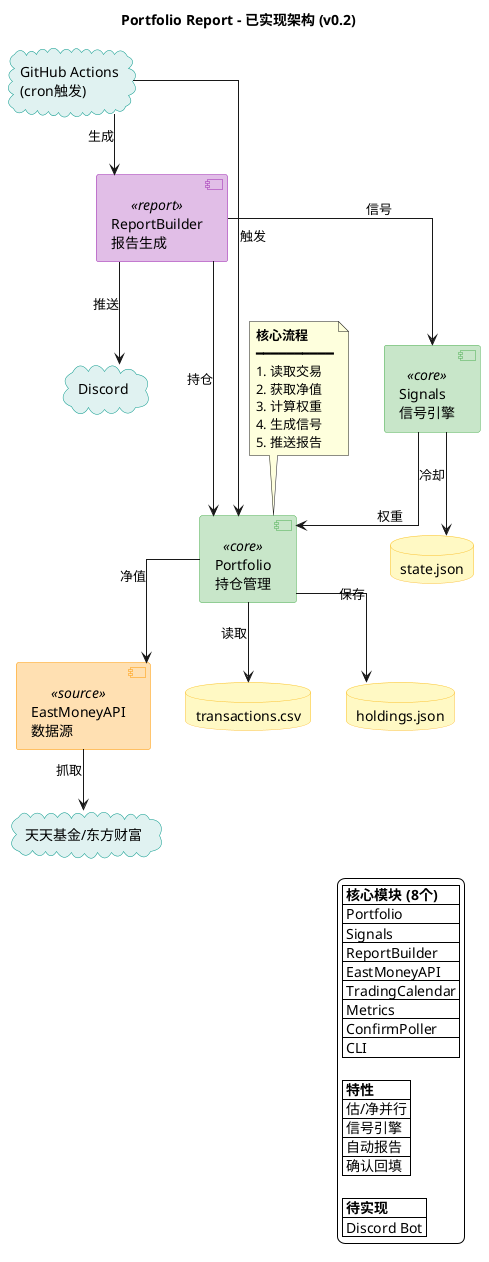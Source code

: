 @startuml CurrentArchitecture
skinparam backgroundColor white
skinparam defaultFontName "PingFang SC,Microsoft YaHei,SimHei,Arial Unicode MS"
skinparam linetype ortho

title Portfolio Report - 已实现架构 (v0.2)

' 样式定义
skinparam component {
  BackgroundColor<<core>> #C8E6C9
  BorderColor<<core>> #4CAF50
  BackgroundColor<<source>> #FFE0B2
  BorderColor<<source>> #FF9800
  BackgroundColor<<report>> #E1BEE7
  BorderColor<<report>> #9C27B0
  FontSize 14
}

skinparam database {
  BackgroundColor #FFF9C4
  BorderColor #FBC02D
}

skinparam cloud {
  BackgroundColor #E0F2F1
  BorderColor #009688
}

' ============================================================
' 核心模块
' ============================================================

[Portfolio\n持仓管理] as Portfolio <<core>>
[Signals\n信号引擎] as Signals <<core>>
[ReportBuilder\n报告生成] as ReportBuilder <<report>>
[EastMoneyAPI\n数据源] as EastMoney <<source>>

' ============================================================
' 数据与服务
' ============================================================

database "transactions.csv" as TxDB
database "holdings.json" as HoldingsDB  
database "state.json" as StateDB

cloud "天天基金/东方财富" as API
cloud "Discord" as Discord
cloud "GitHub Actions\n(cron触发)" as GHActions

' ============================================================
' 核心关系
' ============================================================

Portfolio --> TxDB : 读取
Portfolio --> EastMoney : 净值
Portfolio --> HoldingsDB : 保存

Signals --> Portfolio : 权重
Signals --> StateDB : 冷却

ReportBuilder --> Portfolio : 持仓
ReportBuilder --> Signals : 信号
ReportBuilder --> Discord : 推送

EastMoney --> API : 抓取

GHActions --> Portfolio : 触发
GHActions --> ReportBuilder : 生成

' ============================================================
' 流程
' ============================================================

note as Flow
  <b>核心流程</b>
  ━━━━━━━━━━
  1. 读取交易
  2. 获取净值
  3. 计算权重
  4. 生成信号
  5. 推送报告
end note

Flow -[hidden]- Portfolio

' ============================================================
' 图例
' ============================================================

legend right
  |= 核心模块 (8个) |
  | Portfolio | 361行 ✅ |
  | Signals | 427行 ✅ |
  | ReportBuilder | 233行 ✅ |
  | EastMoneyAPI | 376行 ✅ |
  | TradingCalendar | 340行 ✅ |
  | Metrics | 174行 ✅ |
  | ConfirmPoller | 238行 ✅ |
  | CLI | 165行 ✅ |
  
  |= 特性 |
  | 估/净并行 | ✅ |
  | 信号引擎 | ✅ |
  | 自动报告 | ✅ |
  | 确认回填 | ✅ |
  
  |= 待实现 |
  | Discord Bot | 🚧 |
endlegend

@enduml
